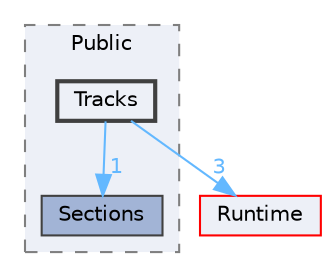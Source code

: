 digraph "Tracks"
{
 // INTERACTIVE_SVG=YES
 // LATEX_PDF_SIZE
  bgcolor="transparent";
  edge [fontname=Helvetica,fontsize=10,labelfontname=Helvetica,labelfontsize=10];
  node [fontname=Helvetica,fontsize=10,shape=box,height=0.2,width=0.4];
  compound=true
  subgraph clusterdir_95a12c2aaedb61c3a905a428b43fc7e7 {
    graph [ bgcolor="#edf0f7", pencolor="grey50", label="Public", fontname=Helvetica,fontsize=10 style="filled,dashed", URL="dir_95a12c2aaedb61c3a905a428b43fc7e7.html",tooltip=""]
  dir_b6f41530d5b6d0535b87fb4f30901249 [label="Sections", fillcolor="#a2b4d6", color="grey25", style="filled", URL="dir_b6f41530d5b6d0535b87fb4f30901249.html",tooltip=""];
  dir_7bfd61a6ef1d1ec36bf85f314dbbeab2 [label="Tracks", fillcolor="#edf0f7", color="grey25", style="filled,bold", URL="dir_7bfd61a6ef1d1ec36bf85f314dbbeab2.html",tooltip=""];
  }
  dir_7536b172fbd480bfd146a1b1acd6856b [label="Runtime", fillcolor="#edf0f7", color="red", style="filled", URL="dir_7536b172fbd480bfd146a1b1acd6856b.html",tooltip=""];
  dir_7bfd61a6ef1d1ec36bf85f314dbbeab2->dir_7536b172fbd480bfd146a1b1acd6856b [headlabel="3", labeldistance=1.5 headhref="dir_001201_000984.html" href="dir_001201_000984.html" color="steelblue1" fontcolor="steelblue1"];
  dir_7bfd61a6ef1d1ec36bf85f314dbbeab2->dir_b6f41530d5b6d0535b87fb4f30901249 [headlabel="1", labeldistance=1.5 headhref="dir_001201_000998.html" href="dir_001201_000998.html" color="steelblue1" fontcolor="steelblue1"];
}
